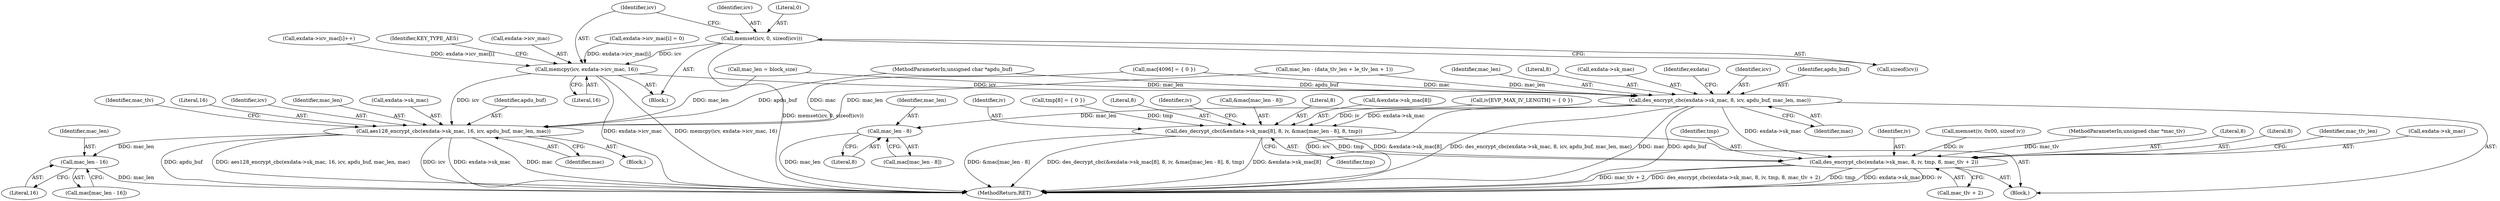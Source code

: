 digraph "0_OpenSC_8fe377e93b4b56060e5bbfb6f3142ceaeca744fa_6@API" {
"1000262" [label="(Call,memset(icv, 0, sizeof(icv)))"];
"1000267" [label="(Call,memcpy(icv, exdata->icv_mac, 16))"];
"1000278" [label="(Call,aes128_encrypt_cbc(exdata->sk_mac, 16, icv, apdu_buf, mac_len, mac))"];
"1000294" [label="(Call,mac_len - 16)"];
"1000306" [label="(Call,des_encrypt_cbc(exdata->sk_mac, 8, icv, apdu_buf, mac_len, mac))"];
"1000315" [label="(Call,des_decrypt_cbc(&exdata->sk_mac[8], 8, iv, &mac[mac_len - 8], 8, tmp))"];
"1000337" [label="(Call,des_encrypt_cbc(exdata->sk_mac, 8, iv, tmp, 8, mac_tlv + 2))"];
"1000327" [label="(Call,mac_len - 8)"];
"1000285" [label="(Identifier,mac_len)"];
"1000278" [label="(Call,aes128_encrypt_cbc(exdata->sk_mac, 16, icv, apdu_buf, mac_len, mac))"];
"1000292" [label="(Call,mac[mac_len - 16])"];
"1000279" [label="(Call,exdata->sk_mac)"];
"1000327" [label="(Call,mac_len - 8)"];
"1000325" [label="(Call,mac[mac_len - 8])"];
"1000307" [label="(Call,exdata->sk_mac)"];
"1000330" [label="(Literal,8)"];
"1000316" [label="(Call,&exdata->sk_mac[8])"];
"1000319" [label="(Identifier,exdata)"];
"1000315" [label="(Call,des_decrypt_cbc(&exdata->sk_mac[8], 8, iv, &mac[mac_len - 8], 8, tmp))"];
"1000345" [label="(Call,mac_tlv + 2)"];
"1000122" [label="(Call,mac[4096] = { 0 })"];
"1000267" [label="(Call,memcpy(icv, exdata->icv_mac, 16))"];
"1000246" [label="(Call,exdata->icv_mac[i] = 0)"];
"1000314" [label="(Identifier,mac)"];
"1000311" [label="(Identifier,icv)"];
"1000294" [label="(Call,mac_len - 16)"];
"1000223" [label="(Call,mac_len - (data_tlv_len + le_tlv_len + 1))"];
"1000331" [label="(Identifier,tmp)"];
"1000332" [label="(Call,memset(iv, 0x00, sizeof iv))"];
"1000284" [label="(Identifier,apdu_buf)"];
"1000301" [label="(Call,iv[EVP_MAX_IV_LENGTH] = { 0 })"];
"1000111" [label="(Block,)"];
"1000277" [label="(Block,)"];
"1000295" [label="(Identifier,mac_len)"];
"1000323" [label="(Identifier,iv)"];
"1000286" [label="(Identifier,mac)"];
"1000164" [label="(Call,mac_len = block_size)"];
"1000337" [label="(Call,des_encrypt_cbc(exdata->sk_mac, 8, iv, tmp, 8, mac_tlv + 2))"];
"1000108" [label="(MethodParameterIn,unsigned char *mac_tlv)"];
"1000289" [label="(Identifier,mac_tlv)"];
"1000312" [label="(Identifier,apdu_buf)"];
"1000264" [label="(Literal,0)"];
"1000299" [label="(Block,)"];
"1000341" [label="(Literal,8)"];
"1000344" [label="(Literal,8)"];
"1000265" [label="(Call,sizeof(icv))"];
"1000255" [label="(Call,exdata->icv_mac[i]++)"];
"1000304" [label="(Call,tmp[8] = { 0 })"];
"1000322" [label="(Literal,8)"];
"1000282" [label="(Literal,16)"];
"1000275" [label="(Identifier,KEY_TYPE_AES)"];
"1000269" [label="(Call,exdata->icv_mac)"];
"1000329" [label="(Literal,8)"];
"1000350" [label="(Identifier,mac_tlv_len)"];
"1000338" [label="(Call,exdata->sk_mac)"];
"1000272" [label="(Literal,16)"];
"1000268" [label="(Identifier,icv)"];
"1000263" [label="(Identifier,icv)"];
"1000306" [label="(Call,des_encrypt_cbc(exdata->sk_mac, 8, icv, apdu_buf, mac_len, mac))"];
"1000283" [label="(Identifier,icv)"];
"1000343" [label="(Identifier,tmp)"];
"1000313" [label="(Identifier,mac_len)"];
"1000333" [label="(Identifier,iv)"];
"1000356" [label="(MethodReturn,RET)"];
"1000105" [label="(MethodParameterIn,unsigned char *apdu_buf)"];
"1000328" [label="(Identifier,mac_len)"];
"1000262" [label="(Call,memset(icv, 0, sizeof(icv)))"];
"1000310" [label="(Literal,8)"];
"1000342" [label="(Identifier,iv)"];
"1000324" [label="(Call,&mac[mac_len - 8])"];
"1000296" [label="(Literal,16)"];
"1000262" -> "1000111"  [label="AST: "];
"1000262" -> "1000265"  [label="CFG: "];
"1000263" -> "1000262"  [label="AST: "];
"1000264" -> "1000262"  [label="AST: "];
"1000265" -> "1000262"  [label="AST: "];
"1000268" -> "1000262"  [label="CFG: "];
"1000262" -> "1000356"  [label="DDG: memset(icv, 0, sizeof(icv))"];
"1000262" -> "1000267"  [label="DDG: icv"];
"1000267" -> "1000111"  [label="AST: "];
"1000267" -> "1000272"  [label="CFG: "];
"1000268" -> "1000267"  [label="AST: "];
"1000269" -> "1000267"  [label="AST: "];
"1000272" -> "1000267"  [label="AST: "];
"1000275" -> "1000267"  [label="CFG: "];
"1000267" -> "1000356"  [label="DDG: exdata->icv_mac"];
"1000267" -> "1000356"  [label="DDG: memcpy(icv, exdata->icv_mac, 16)"];
"1000255" -> "1000267"  [label="DDG: exdata->icv_mac[i]"];
"1000246" -> "1000267"  [label="DDG: exdata->icv_mac[i]"];
"1000267" -> "1000278"  [label="DDG: icv"];
"1000267" -> "1000306"  [label="DDG: icv"];
"1000278" -> "1000277"  [label="AST: "];
"1000278" -> "1000286"  [label="CFG: "];
"1000279" -> "1000278"  [label="AST: "];
"1000282" -> "1000278"  [label="AST: "];
"1000283" -> "1000278"  [label="AST: "];
"1000284" -> "1000278"  [label="AST: "];
"1000285" -> "1000278"  [label="AST: "];
"1000286" -> "1000278"  [label="AST: "];
"1000289" -> "1000278"  [label="CFG: "];
"1000278" -> "1000356"  [label="DDG: mac"];
"1000278" -> "1000356"  [label="DDG: apdu_buf"];
"1000278" -> "1000356"  [label="DDG: aes128_encrypt_cbc(exdata->sk_mac, 16, icv, apdu_buf, mac_len, mac)"];
"1000278" -> "1000356"  [label="DDG: icv"];
"1000278" -> "1000356"  [label="DDG: exdata->sk_mac"];
"1000105" -> "1000278"  [label="DDG: apdu_buf"];
"1000223" -> "1000278"  [label="DDG: mac_len"];
"1000164" -> "1000278"  [label="DDG: mac_len"];
"1000122" -> "1000278"  [label="DDG: mac"];
"1000278" -> "1000294"  [label="DDG: mac_len"];
"1000294" -> "1000292"  [label="AST: "];
"1000294" -> "1000296"  [label="CFG: "];
"1000295" -> "1000294"  [label="AST: "];
"1000296" -> "1000294"  [label="AST: "];
"1000292" -> "1000294"  [label="CFG: "];
"1000294" -> "1000356"  [label="DDG: mac_len"];
"1000306" -> "1000299"  [label="AST: "];
"1000306" -> "1000314"  [label="CFG: "];
"1000307" -> "1000306"  [label="AST: "];
"1000310" -> "1000306"  [label="AST: "];
"1000311" -> "1000306"  [label="AST: "];
"1000312" -> "1000306"  [label="AST: "];
"1000313" -> "1000306"  [label="AST: "];
"1000314" -> "1000306"  [label="AST: "];
"1000319" -> "1000306"  [label="CFG: "];
"1000306" -> "1000356"  [label="DDG: apdu_buf"];
"1000306" -> "1000356"  [label="DDG: icv"];
"1000306" -> "1000356"  [label="DDG: des_encrypt_cbc(exdata->sk_mac, 8, icv, apdu_buf, mac_len, mac)"];
"1000306" -> "1000356"  [label="DDG: mac"];
"1000105" -> "1000306"  [label="DDG: apdu_buf"];
"1000223" -> "1000306"  [label="DDG: mac_len"];
"1000164" -> "1000306"  [label="DDG: mac_len"];
"1000122" -> "1000306"  [label="DDG: mac"];
"1000306" -> "1000315"  [label="DDG: exdata->sk_mac"];
"1000306" -> "1000327"  [label="DDG: mac_len"];
"1000306" -> "1000337"  [label="DDG: exdata->sk_mac"];
"1000315" -> "1000299"  [label="AST: "];
"1000315" -> "1000331"  [label="CFG: "];
"1000316" -> "1000315"  [label="AST: "];
"1000322" -> "1000315"  [label="AST: "];
"1000323" -> "1000315"  [label="AST: "];
"1000324" -> "1000315"  [label="AST: "];
"1000330" -> "1000315"  [label="AST: "];
"1000331" -> "1000315"  [label="AST: "];
"1000333" -> "1000315"  [label="CFG: "];
"1000315" -> "1000356"  [label="DDG: des_decrypt_cbc(&exdata->sk_mac[8], 8, iv, &mac[mac_len - 8], 8, tmp)"];
"1000315" -> "1000356"  [label="DDG: &exdata->sk_mac[8]"];
"1000315" -> "1000356"  [label="DDG: &mac[mac_len - 8]"];
"1000301" -> "1000315"  [label="DDG: iv"];
"1000304" -> "1000315"  [label="DDG: tmp"];
"1000315" -> "1000337"  [label="DDG: &exdata->sk_mac[8]"];
"1000315" -> "1000337"  [label="DDG: tmp"];
"1000337" -> "1000299"  [label="AST: "];
"1000337" -> "1000345"  [label="CFG: "];
"1000338" -> "1000337"  [label="AST: "];
"1000341" -> "1000337"  [label="AST: "];
"1000342" -> "1000337"  [label="AST: "];
"1000343" -> "1000337"  [label="AST: "];
"1000344" -> "1000337"  [label="AST: "];
"1000345" -> "1000337"  [label="AST: "];
"1000350" -> "1000337"  [label="CFG: "];
"1000337" -> "1000356"  [label="DDG: tmp"];
"1000337" -> "1000356"  [label="DDG: exdata->sk_mac"];
"1000337" -> "1000356"  [label="DDG: iv"];
"1000337" -> "1000356"  [label="DDG: mac_tlv + 2"];
"1000337" -> "1000356"  [label="DDG: des_encrypt_cbc(exdata->sk_mac, 8, iv, tmp, 8, mac_tlv + 2)"];
"1000332" -> "1000337"  [label="DDG: iv"];
"1000108" -> "1000337"  [label="DDG: mac_tlv"];
"1000327" -> "1000325"  [label="AST: "];
"1000327" -> "1000329"  [label="CFG: "];
"1000328" -> "1000327"  [label="AST: "];
"1000329" -> "1000327"  [label="AST: "];
"1000325" -> "1000327"  [label="CFG: "];
"1000327" -> "1000356"  [label="DDG: mac_len"];
}
